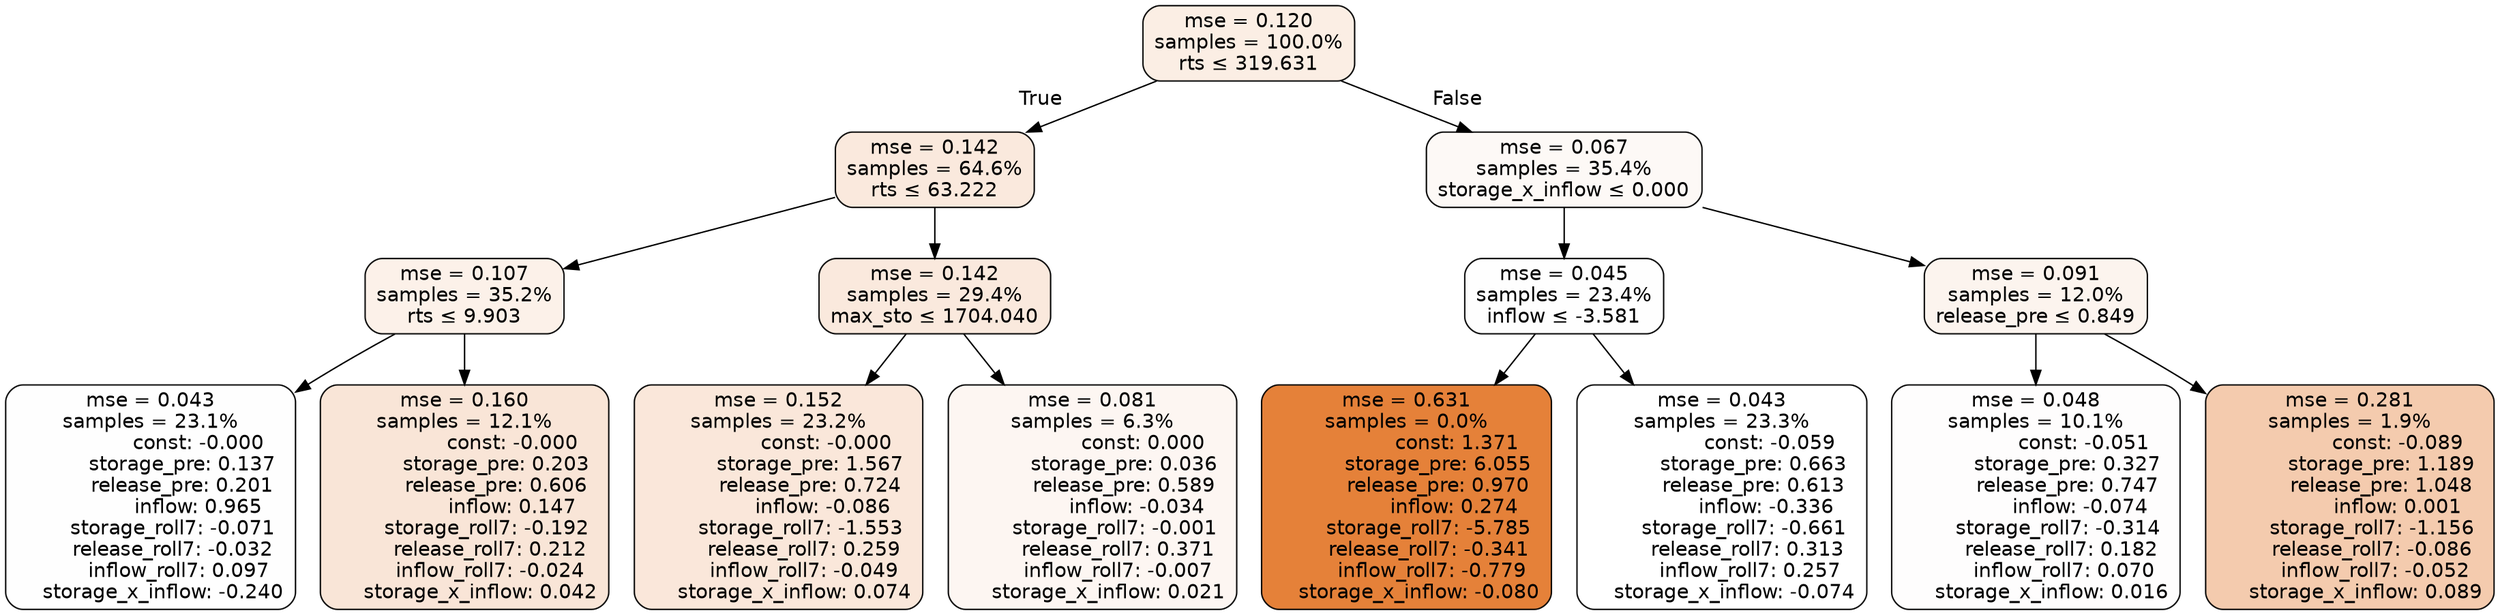 digraph tree {
bgcolor="transparent"
node [shape=rectangle, style="filled, rounded", color="black", fontname=helvetica] ;
edge [fontname=helvetica] ;
	"0" [label="mse = 0.120
samples = 100.0%
rts &le; 319.631", fillcolor="#fbeee4"]
	"1" [label="mse = 0.142
samples = 64.6%
rts &le; 63.222", fillcolor="#fae9dd"]
	"2" [label="mse = 0.107
samples = 35.2%
rts &le; 9.903", fillcolor="#fcf1e9"]
	"3" [label="mse = 0.043
samples = 23.1%
               const: -0.000
          storage_pre: 0.137
          release_pre: 0.201
               inflow: 0.965
       storage_roll7: -0.071
       release_roll7: -0.032
         inflow_roll7: 0.097
    storage_x_inflow: -0.240", fillcolor="#fefefe"]
	"4" [label="mse = 0.160
samples = 12.1%
               const: -0.000
          storage_pre: 0.203
          release_pre: 0.606
               inflow: 0.147
       storage_roll7: -0.192
        release_roll7: 0.212
        inflow_roll7: -0.024
     storage_x_inflow: 0.042", fillcolor="#f9e5d7"]
	"5" [label="mse = 0.142
samples = 29.4%
max_sto &le; 1704.040", fillcolor="#fae9dd"]
	"6" [label="mse = 0.152
samples = 23.2%
               const: -0.000
          storage_pre: 1.567
          release_pre: 0.724
              inflow: -0.086
       storage_roll7: -1.553
        release_roll7: 0.259
        inflow_roll7: -0.049
     storage_x_inflow: 0.074", fillcolor="#fae7da"]
	"7" [label="mse = 0.081
samples = 6.3%
                const: 0.000
          storage_pre: 0.036
          release_pre: 0.589
              inflow: -0.034
       storage_roll7: -0.001
        release_roll7: 0.371
        inflow_roll7: -0.007
     storage_x_inflow: 0.021", fillcolor="#fdf6f2"]
	"8" [label="mse = 0.067
samples = 35.4%
storage_x_inflow &le; 0.000", fillcolor="#fdf9f6"]
	"9" [label="mse = 0.045
samples = 23.4%
inflow &le; -3.581", fillcolor="#fefefe"]
	"10" [label="mse = 0.631
samples = 0.0%
                const: 1.371
          storage_pre: 6.055
          release_pre: 0.970
               inflow: 0.274
       storage_roll7: -5.785
       release_roll7: -0.341
        inflow_roll7: -0.779
    storage_x_inflow: -0.080", fillcolor="#e58139"]
	"11" [label="mse = 0.043
samples = 23.3%
               const: -0.059
          storage_pre: 0.663
          release_pre: 0.613
              inflow: -0.336
       storage_roll7: -0.661
        release_roll7: 0.313
         inflow_roll7: 0.257
    storage_x_inflow: -0.074", fillcolor="#ffffff"]
	"12" [label="mse = 0.091
samples = 12.0%
release_pre &le; 0.849", fillcolor="#fcf4ee"]
	"13" [label="mse = 0.048
samples = 10.1%
               const: -0.051
          storage_pre: 0.327
          release_pre: 0.747
              inflow: -0.074
       storage_roll7: -0.314
        release_roll7: 0.182
         inflow_roll7: 0.070
     storage_x_inflow: 0.016", fillcolor="#fefdfd"]
	"14" [label="mse = 0.281
samples = 1.9%
               const: -0.089
          storage_pre: 1.189
          release_pre: 1.048
               inflow: 0.001
       storage_roll7: -1.156
       release_roll7: -0.086
        inflow_roll7: -0.052
     storage_x_inflow: 0.089", fillcolor="#f4cbae"]

	"0" -> "1" [labeldistance=2.5, labelangle=45, headlabel="True"]
	"1" -> "2"
	"2" -> "3"
	"2" -> "4"
	"1" -> "5"
	"5" -> "6"
	"5" -> "7"
	"0" -> "8" [labeldistance=2.5, labelangle=-45, headlabel="False"]
	"8" -> "9"
	"9" -> "10"
	"9" -> "11"
	"8" -> "12"
	"12" -> "13"
	"12" -> "14"
}